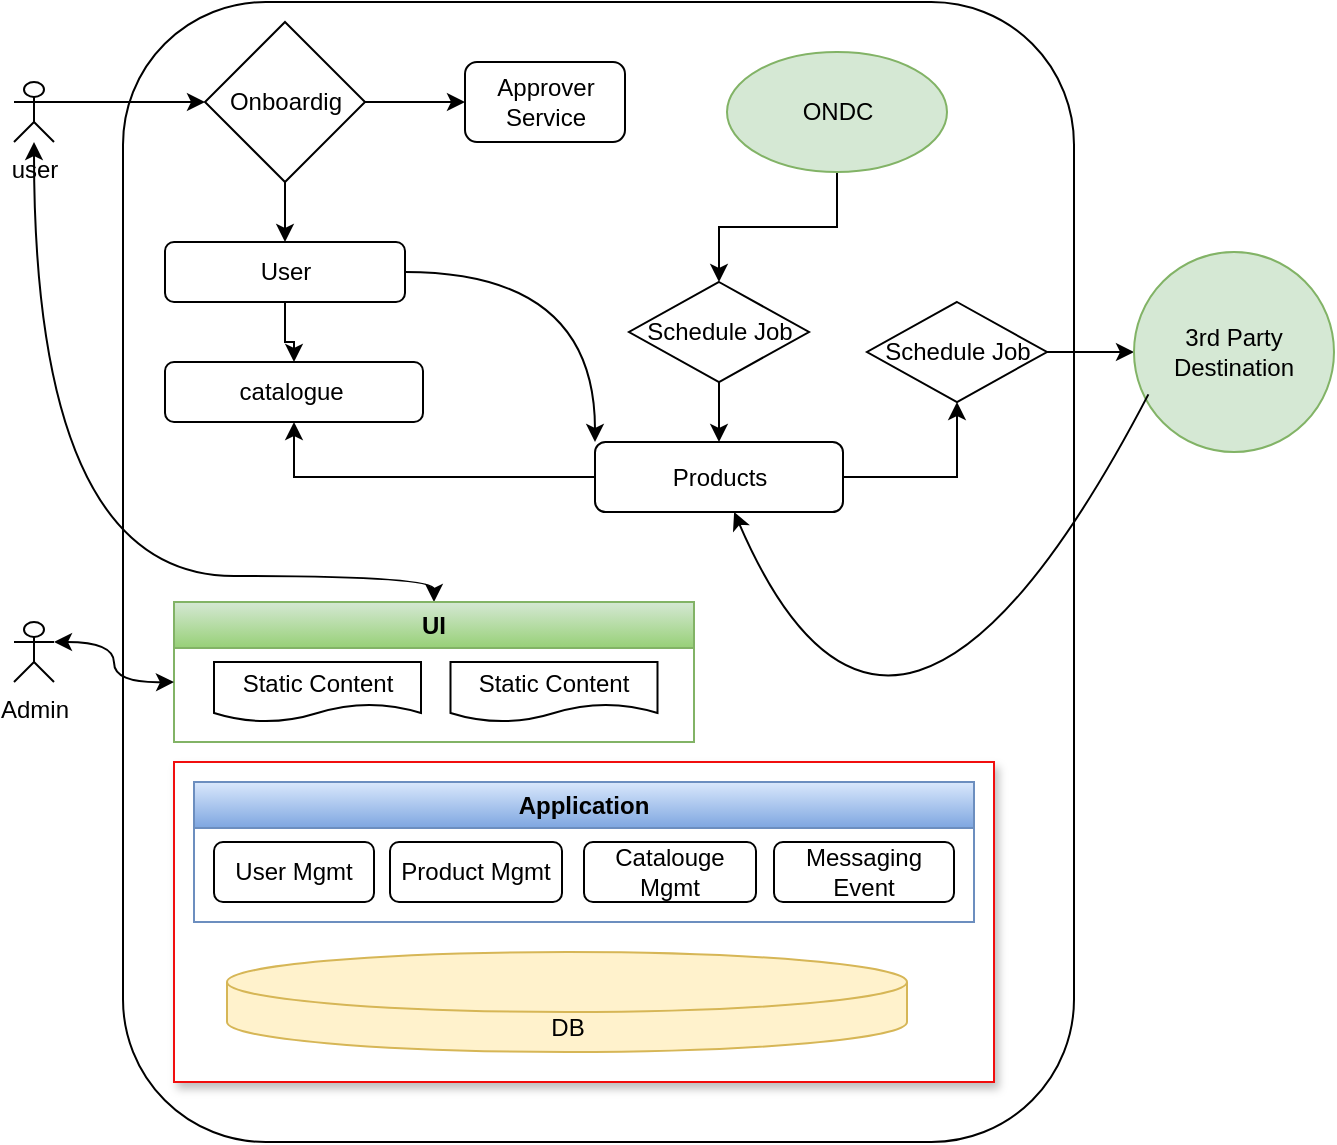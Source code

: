 <mxfile version="20.7.4" type="github">
  <diagram id="P74FwO5VjdYUC9EznB3b" name="Page-1">
    <mxGraphModel dx="1167" dy="601" grid="1" gridSize="10" guides="1" tooltips="1" connect="1" arrows="1" fold="1" page="1" pageScale="1" pageWidth="827" pageHeight="1169" math="0" shadow="0">
      <root>
        <mxCell id="0" />
        <mxCell id="1" parent="0" />
        <mxCell id="ZS3hgV0Xow_FLCXXtgbm-1" value="user" style="shape=umlActor;verticalLabelPosition=bottom;verticalAlign=top;html=1;outlineConnect=0;" parent="1" vertex="1">
          <mxGeometry x="120" y="100" width="20" height="30" as="geometry" />
        </mxCell>
        <mxCell id="ZS3hgV0Xow_FLCXXtgbm-19" value="" style="rounded=1;whiteSpace=wrap;html=1;arcSize=15;" parent="1" vertex="1">
          <mxGeometry x="174.5" y="60" width="475.5" height="570" as="geometry" />
        </mxCell>
        <mxCell id="ZS3hgV0Xow_FLCXXtgbm-48" value="" style="edgeStyle=orthogonalEdgeStyle;rounded=0;orthogonalLoop=1;jettySize=auto;html=1;" parent="1" source="ZS3hgV0Xow_FLCXXtgbm-22" target="ZS3hgV0Xow_FLCXXtgbm-47" edge="1">
          <mxGeometry relative="1" as="geometry" />
        </mxCell>
        <mxCell id="ZS3hgV0Xow_FLCXXtgbm-22" value="Products" style="rounded=1;whiteSpace=wrap;html=1;" parent="1" vertex="1">
          <mxGeometry x="410.5" y="280" width="124" height="35" as="geometry" />
        </mxCell>
        <mxCell id="ZS3hgV0Xow_FLCXXtgbm-33" value="" style="edgeStyle=orthogonalEdgeStyle;rounded=0;orthogonalLoop=1;jettySize=auto;html=1;" parent="1" source="ZS3hgV0Xow_FLCXXtgbm-22" target="ZS3hgV0Xow_FLCXXtgbm-23" edge="1">
          <mxGeometry relative="1" as="geometry" />
        </mxCell>
        <mxCell id="ZS3hgV0Xow_FLCXXtgbm-23" value="catalogue&amp;nbsp;" style="rounded=1;whiteSpace=wrap;html=1;" parent="1" vertex="1">
          <mxGeometry x="195.5" y="240" width="129" height="30" as="geometry" />
        </mxCell>
        <mxCell id="ZS3hgV0Xow_FLCXXtgbm-32" value="" style="edgeStyle=orthogonalEdgeStyle;rounded=0;orthogonalLoop=1;jettySize=auto;html=1;" parent="1" source="ZS3hgV0Xow_FLCXXtgbm-24" target="ZS3hgV0Xow_FLCXXtgbm-23" edge="1">
          <mxGeometry relative="1" as="geometry" />
        </mxCell>
        <mxCell id="AJF9x4Uk8OsF51M56BAs-38" style="edgeStyle=orthogonalEdgeStyle;curved=1;rounded=0;orthogonalLoop=1;jettySize=auto;html=1;entryX=0;entryY=0;entryDx=0;entryDy=0;" edge="1" parent="1" source="ZS3hgV0Xow_FLCXXtgbm-24" target="ZS3hgV0Xow_FLCXXtgbm-22">
          <mxGeometry relative="1" as="geometry" />
        </mxCell>
        <mxCell id="ZS3hgV0Xow_FLCXXtgbm-24" value="User" style="rounded=1;whiteSpace=wrap;html=1;" parent="1" vertex="1">
          <mxGeometry x="195.5" y="180" width="120" height="30" as="geometry" />
        </mxCell>
        <mxCell id="ZS3hgV0Xow_FLCXXtgbm-44" value="" style="edgeStyle=orthogonalEdgeStyle;rounded=0;orthogonalLoop=1;jettySize=auto;html=1;" parent="1" source="ZS3hgV0Xow_FLCXXtgbm-40" target="ZS3hgV0Xow_FLCXXtgbm-43" edge="1">
          <mxGeometry relative="1" as="geometry" />
        </mxCell>
        <mxCell id="ZS3hgV0Xow_FLCXXtgbm-40" value="ONDC" style="ellipse;whiteSpace=wrap;html=1;fillColor=#d5e8d4;strokeColor=#82b366;" parent="1" vertex="1">
          <mxGeometry x="476.5" y="85" width="110" height="60" as="geometry" />
        </mxCell>
        <mxCell id="ZS3hgV0Xow_FLCXXtgbm-45" value="" style="edgeStyle=orthogonalEdgeStyle;rounded=0;orthogonalLoop=1;jettySize=auto;html=1;" parent="1" source="ZS3hgV0Xow_FLCXXtgbm-43" target="ZS3hgV0Xow_FLCXXtgbm-22" edge="1">
          <mxGeometry relative="1" as="geometry" />
        </mxCell>
        <mxCell id="ZS3hgV0Xow_FLCXXtgbm-43" value="Schedule Job" style="rhombus;whiteSpace=wrap;html=1;" parent="1" vertex="1">
          <mxGeometry x="427.5" y="200" width="90" height="50" as="geometry" />
        </mxCell>
        <mxCell id="ZS3hgV0Xow_FLCXXtgbm-50" value="" style="edgeStyle=orthogonalEdgeStyle;rounded=0;orthogonalLoop=1;jettySize=auto;html=1;" parent="1" source="ZS3hgV0Xow_FLCXXtgbm-47" target="ZS3hgV0Xow_FLCXXtgbm-49" edge="1">
          <mxGeometry relative="1" as="geometry" />
        </mxCell>
        <mxCell id="ZS3hgV0Xow_FLCXXtgbm-47" value="Schedule Job" style="rhombus;whiteSpace=wrap;html=1;" parent="1" vertex="1">
          <mxGeometry x="546.5" y="210" width="90" height="50" as="geometry" />
        </mxCell>
        <mxCell id="ZS3hgV0Xow_FLCXXtgbm-49" value="3rd Party Destination" style="ellipse;whiteSpace=wrap;html=1;fillColor=#d5e8d4;strokeColor=#82b366;" parent="1" vertex="1">
          <mxGeometry x="680" y="185" width="100" height="100" as="geometry" />
        </mxCell>
        <mxCell id="ZS3hgV0Xow_FLCXXtgbm-51" value="" style="curved=1;endArrow=classic;html=1;rounded=0;exitX=0.072;exitY=0.712;exitDx=0;exitDy=0;exitPerimeter=0;" parent="1" source="ZS3hgV0Xow_FLCXXtgbm-49" target="ZS3hgV0Xow_FLCXXtgbm-22" edge="1">
          <mxGeometry width="50" height="50" relative="1" as="geometry">
            <mxPoint x="670" y="430" as="sourcePoint" />
            <mxPoint x="560" y="450" as="targetPoint" />
            <Array as="points">
              <mxPoint x="560" y="500" />
            </Array>
          </mxGeometry>
        </mxCell>
        <mxCell id="ZS3hgV0Xow_FLCXXtgbm-54" value="Approver Service" style="rounded=1;whiteSpace=wrap;html=1;" parent="1" vertex="1">
          <mxGeometry x="345.5" y="90" width="80" height="40" as="geometry" />
        </mxCell>
        <mxCell id="ZS3hgV0Xow_FLCXXtgbm-59" value="" style="edgeStyle=orthogonalEdgeStyle;rounded=0;orthogonalLoop=1;jettySize=auto;html=1;" parent="1" source="ZS3hgV0Xow_FLCXXtgbm-55" target="ZS3hgV0Xow_FLCXXtgbm-54" edge="1">
          <mxGeometry relative="1" as="geometry" />
        </mxCell>
        <mxCell id="ZS3hgV0Xow_FLCXXtgbm-65" value="" style="edgeStyle=orthogonalEdgeStyle;rounded=0;orthogonalLoop=1;jettySize=auto;html=1;" parent="1" source="ZS3hgV0Xow_FLCXXtgbm-55" target="ZS3hgV0Xow_FLCXXtgbm-24" edge="1">
          <mxGeometry relative="1" as="geometry" />
        </mxCell>
        <mxCell id="ZS3hgV0Xow_FLCXXtgbm-55" value="Onboardig" style="rhombus;whiteSpace=wrap;html=1;" parent="1" vertex="1">
          <mxGeometry x="215.5" y="70" width="80" height="80" as="geometry" />
        </mxCell>
        <mxCell id="ZS3hgV0Xow_FLCXXtgbm-64" value="" style="endArrow=classic;html=1;rounded=0;entryX=0;entryY=0.5;entryDx=0;entryDy=0;exitX=1;exitY=0.333;exitDx=0;exitDy=0;exitPerimeter=0;" parent="1" target="ZS3hgV0Xow_FLCXXtgbm-55" edge="1" source="ZS3hgV0Xow_FLCXXtgbm-1">
          <mxGeometry width="50" height="50" relative="1" as="geometry">
            <mxPoint x="70" y="210" as="sourcePoint" />
            <mxPoint x="130" y="190" as="targetPoint" />
          </mxGeometry>
        </mxCell>
        <mxCell id="ZS3hgV0Xow_FLCXXtgbm-69" value="" style="endArrow=classic;startArrow=classic;html=1;rounded=0;edgeStyle=orthogonalEdgeStyle;curved=1;" parent="1" target="AJF9x4Uk8OsF51M56BAs-11" edge="1">
          <mxGeometry width="50" height="50" relative="1" as="geometry">
            <mxPoint x="130" y="130" as="sourcePoint" />
            <mxPoint x="120" y="330" as="targetPoint" />
            <Array as="points">
              <mxPoint x="130" y="130" />
              <mxPoint x="130" y="347" />
              <mxPoint x="330" y="347" />
            </Array>
          </mxGeometry>
        </mxCell>
        <mxCell id="AJF9x4Uk8OsF51M56BAs-11" value="UI" style="swimlane;whiteSpace=wrap;html=1;startSize=23;fillColor=#d5e8d4;gradientColor=#97d077;strokeColor=#82b366;" vertex="1" parent="1">
          <mxGeometry x="200" y="360" width="260" height="70" as="geometry" />
        </mxCell>
        <mxCell id="AJF9x4Uk8OsF51M56BAs-13" value="Static Content" style="shape=document;whiteSpace=wrap;html=1;boundedLbl=1;fillStyle=auto;" vertex="1" parent="AJF9x4Uk8OsF51M56BAs-11">
          <mxGeometry x="138.25" y="30" width="103.5" height="30" as="geometry" />
        </mxCell>
        <mxCell id="AJF9x4Uk8OsF51M56BAs-14" value="Static Content" style="shape=document;whiteSpace=wrap;html=1;boundedLbl=1;fillStyle=auto;" vertex="1" parent="AJF9x4Uk8OsF51M56BAs-11">
          <mxGeometry x="20" y="30" width="103.5" height="30" as="geometry" />
        </mxCell>
        <mxCell id="AJF9x4Uk8OsF51M56BAs-15" value="Admin" style="shape=umlActor;verticalLabelPosition=bottom;verticalAlign=top;html=1;outlineConnect=0;" vertex="1" parent="1">
          <mxGeometry x="120" y="370" width="20" height="30" as="geometry" />
        </mxCell>
        <mxCell id="AJF9x4Uk8OsF51M56BAs-18" value="" style="rounded=0;whiteSpace=wrap;html=1;strokeColor=#f10e0e;glass=0;shadow=1;" vertex="1" parent="1">
          <mxGeometry x="200" y="440" width="410" height="160" as="geometry" />
        </mxCell>
        <mxCell id="AJF9x4Uk8OsF51M56BAs-23" value="Application" style="swimlane;whiteSpace=wrap;html=1;fillColor=#dae8fc;gradientColor=#7ea6e0;strokeColor=#6c8ebf;" vertex="1" parent="1">
          <mxGeometry x="210" y="450" width="390" height="70" as="geometry" />
        </mxCell>
        <mxCell id="AJF9x4Uk8OsF51M56BAs-24" value="Product Mgmt" style="rounded=1;whiteSpace=wrap;html=1;" vertex="1" parent="AJF9x4Uk8OsF51M56BAs-23">
          <mxGeometry x="98" y="30" width="86" height="30" as="geometry" />
        </mxCell>
        <mxCell id="AJF9x4Uk8OsF51M56BAs-25" value="Catalouge Mgmt" style="rounded=1;whiteSpace=wrap;html=1;" vertex="1" parent="AJF9x4Uk8OsF51M56BAs-23">
          <mxGeometry x="195" y="30" width="86" height="30" as="geometry" />
        </mxCell>
        <mxCell id="AJF9x4Uk8OsF51M56BAs-26" value="User Mgmt" style="rounded=1;whiteSpace=wrap;html=1;" vertex="1" parent="AJF9x4Uk8OsF51M56BAs-23">
          <mxGeometry x="10" y="30" width="80" height="30" as="geometry" />
        </mxCell>
        <mxCell id="AJF9x4Uk8OsF51M56BAs-40" value="Messaging Event" style="rounded=1;whiteSpace=wrap;html=1;shadow=0;glass=0;strokeColor=#000000;" vertex="1" parent="AJF9x4Uk8OsF51M56BAs-23">
          <mxGeometry x="290" y="30" width="90" height="30" as="geometry" />
        </mxCell>
        <mxCell id="AJF9x4Uk8OsF51M56BAs-27" value="DB" style="shape=cylinder3;whiteSpace=wrap;html=1;boundedLbl=1;backgroundOutline=1;size=15;fillColor=#fff2cc;strokeColor=#d6b656;fillStyle=auto;" vertex="1" parent="1">
          <mxGeometry x="226.5" y="535" width="340" height="50" as="geometry" />
        </mxCell>
        <mxCell id="AJF9x4Uk8OsF51M56BAs-41" value="" style="endArrow=classic;startArrow=classic;html=1;rounded=0;curved=1;exitX=1;exitY=0.333;exitDx=0;exitDy=0;exitPerimeter=0;edgeStyle=orthogonalEdgeStyle;" edge="1" parent="1" source="AJF9x4Uk8OsF51M56BAs-15">
          <mxGeometry width="50" height="50" relative="1" as="geometry">
            <mxPoint x="140" y="430" as="sourcePoint" />
            <mxPoint x="200" y="400" as="targetPoint" />
          </mxGeometry>
        </mxCell>
      </root>
    </mxGraphModel>
  </diagram>
</mxfile>

